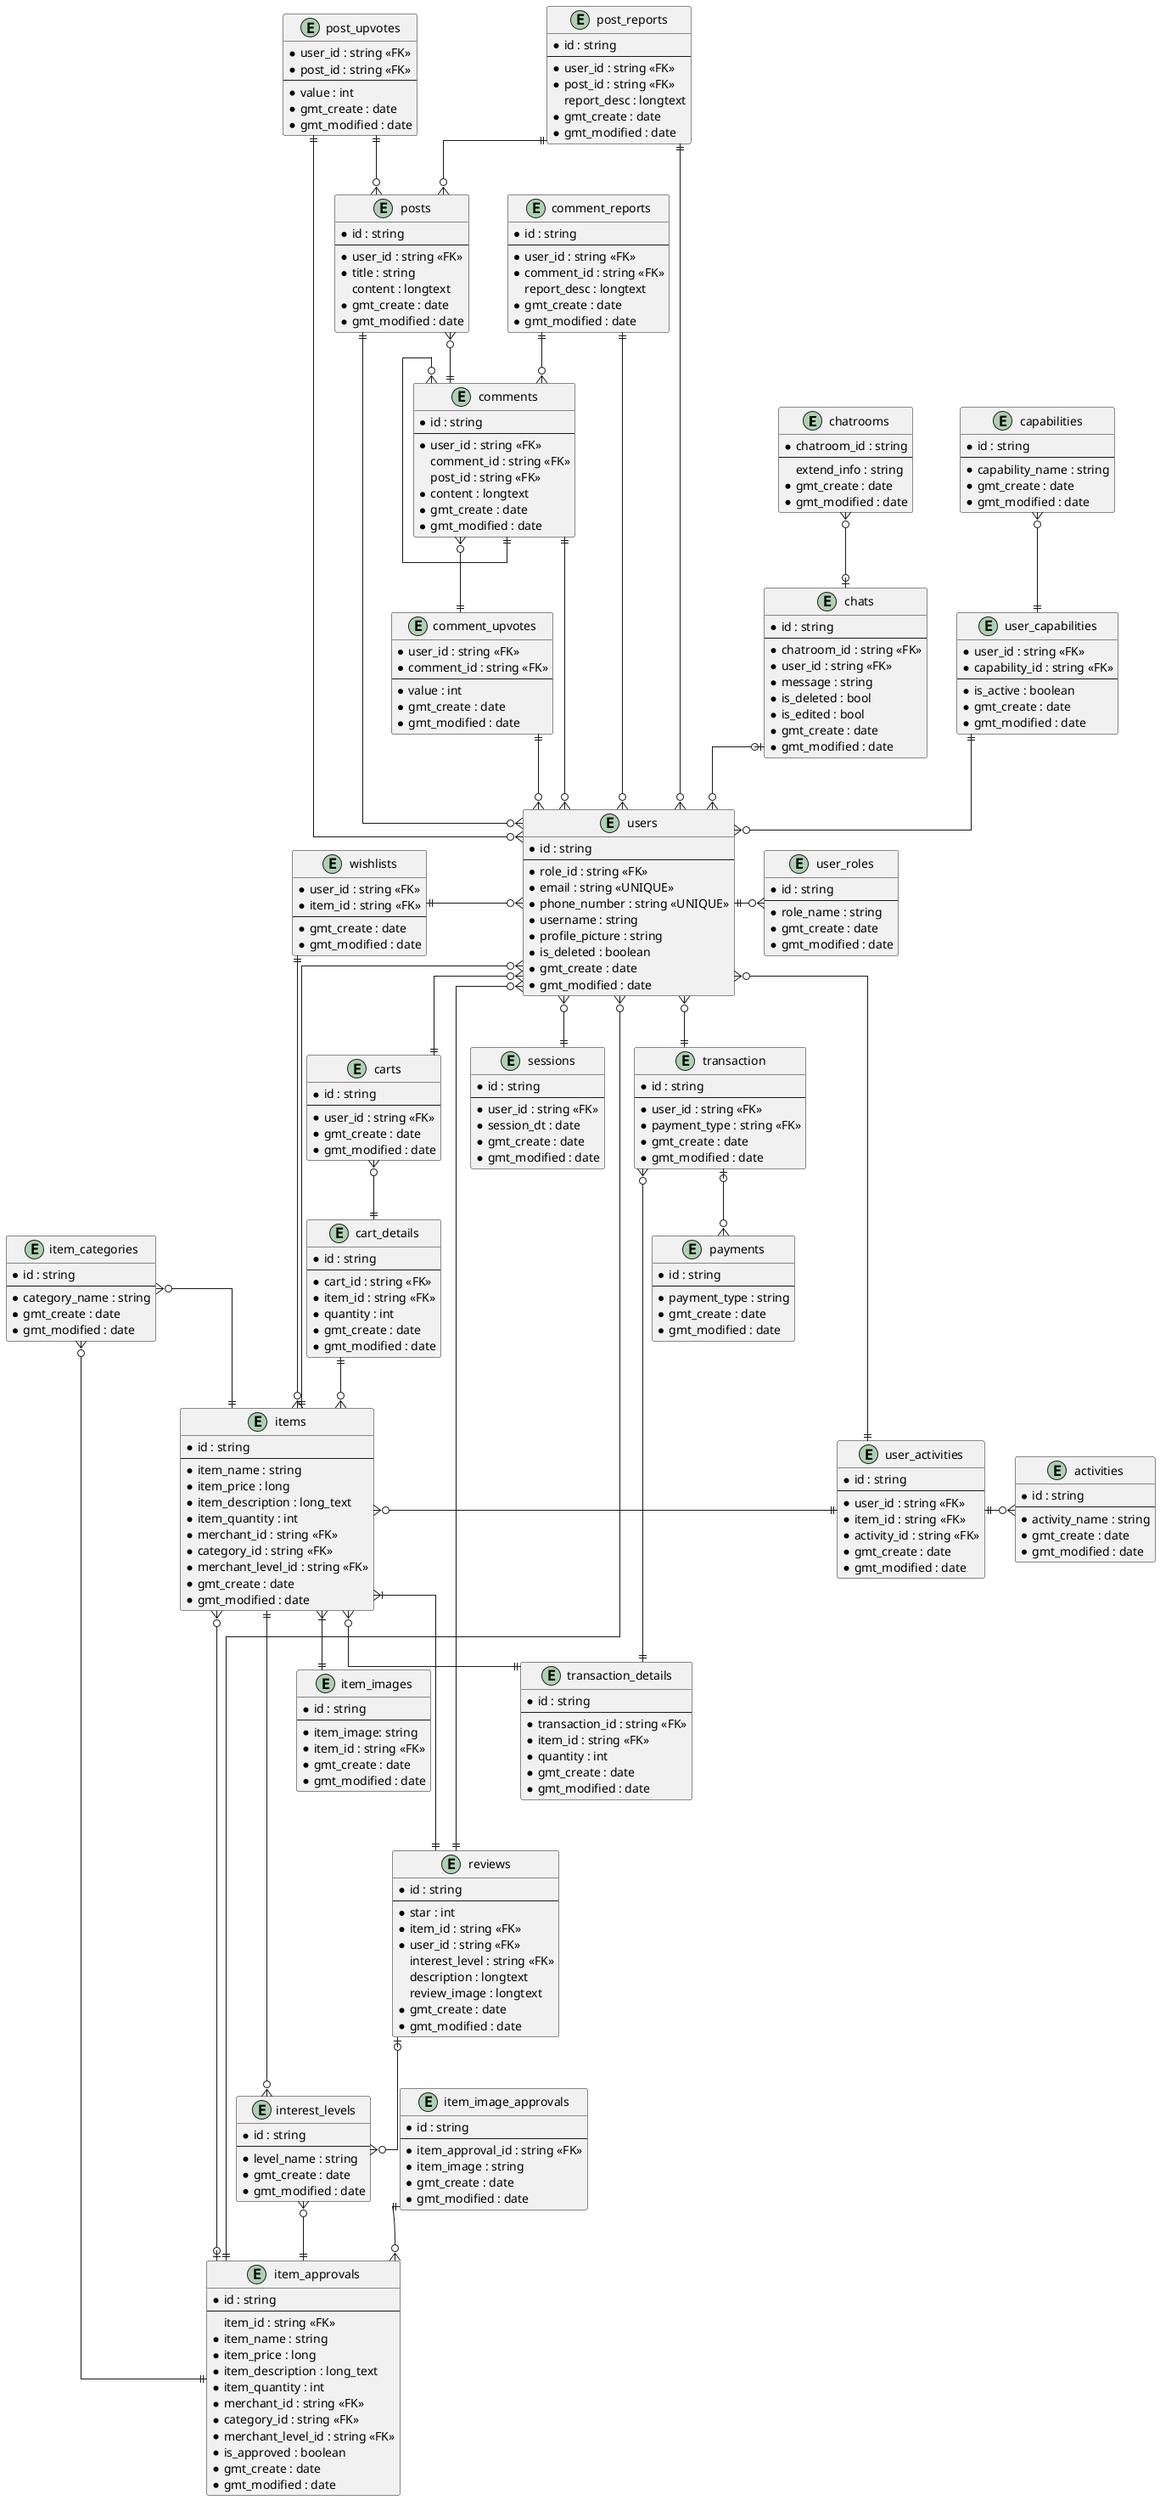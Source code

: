 @startuml ERD
skinparam linetype ortho

' left to right direction

' entity

' direct communication purposes
entity chatrooms {
    * chatroom_id : string
    --
    extend_info : string
    * gmt_create : date
    * gmt_modified : date
}

entity chats {
    * id : string
    --
    * chatroom_id : string <<FK>>
    * user_id : string <<FK>>
    * message : string
    * is_deleted : bool
    * is_edited : bool
    * gmt_create : date
    * gmt_modified : date
}

' for transaction purposes
entity interest_levels {
    * id : string
    --
    * level_name : string
    * gmt_create : date
    * gmt_modified : date
}

entity item_categories {
    * id : string
    --
    * category_name : string
    * gmt_create : date
    * gmt_modified : date
}

entity user_roles {
    * id : string
    --
    * role_name : string
    * gmt_create : date
    * gmt_modified : date
}

entity capabilities {
    * id : string
    --
    * capability_name : string
    * gmt_create : date
    * gmt_modified : date
}

entity user_capabilities {
    * user_id : string <<FK>>
    * capability_id : string <<FK>>
    --
    * is_active : boolean
    * gmt_create : date
    * gmt_modified : date
}

entity payments {
    * id : string
    --
    * payment_type : string
    * gmt_create : date
    * gmt_modified : date
}

entity users {
    * id : string  
    --
    * role_id : string <<FK>>
    * email : string <<UNIQUE>>
    * phone_number : string <<UNIQUE>>
    * username : string
    * profile_picture : string
    * is_deleted : boolean
    * gmt_create : date
    * gmt_modified : date
}

entity items {
    * id : string 
    --
    * item_name : string
    * item_price : long
    * item_description : long_text
    * item_quantity : int
    * merchant_id : string <<FK>>
    * category_id : string <<FK>>
    * merchant_level_id : string <<FK>>
    * gmt_create : date
    * gmt_modified : date
}

entity item_approvals {
    * id : string
    --
      item_id : string <<FK>>
    * item_name : string
    * item_price : long
    * item_description : long_text
    * item_quantity : int
    * merchant_id : string <<FK>>
    * category_id : string <<FK>>
    * merchant_level_id : string <<FK>>
    * is_approved : boolean
    * gmt_create : date
    * gmt_modified : date
}

entity item_image_approvals {
    * id : string
    --
    * item_approval_id : string <<FK>>
    * item_image : string
    * gmt_create : date
    * gmt_modified : date
}

entity item_images {
    * id : string
    --
    * item_image: string
    * item_id : string <<FK>>
    * gmt_create : date
    * gmt_modified : date
}

entity reviews {
    * id : string
    --
    * star : int
    * item_id : string <<FK>>
    * user_id : string <<FK>>
      interest_level : string <<FK>>
      description : longtext
      review_image : longtext
    * gmt_create : date
    * gmt_modified : date
}

entity transaction {
    * id : string
    --
    * user_id : string <<FK>>
    * payment_type : string <<FK>>
    * gmt_create : date
    * gmt_modified : date
}

entity transaction_details {
    * id : string
    --
    * transaction_id : string <<FK>>
    * item_id : string <<FK>>
    * quantity : int
    * gmt_create : date
    * gmt_modified : date
}

entity carts {
    * id : string
    --
    * user_id : string <<FK>>
    * gmt_create : date
    * gmt_modified : date
}

entity cart_details {
    * id : string
    --
    * cart_id : string <<FK>>
    * item_id : string <<FK>>
    * quantity : int
    * gmt_create : date
    * gmt_modified : date
}

' for discussion purposes
entity posts {
    * id : string
    --
    * user_id : string <<FK>>
    * title : string
      content : longtext
    * gmt_create : date
    * gmt_modified : date
}

entity comments {
    * id : string
    --
    * user_id : string <<FK>>
      comment_id : string <<FK>>
      post_id : string <<FK>>
    * content : longtext
    * gmt_create : date
    * gmt_modified : date
}

entity comment_upvotes {
    * user_id : string <<FK>>
    * comment_id : string <<FK>>
    --
    * value : int
    * gmt_create : date
    * gmt_modified : date
}

entity post_upvotes {
    * user_id : string <<FK>>
    * post_id : string <<FK>>
    --
    * value : int
    * gmt_create : date
    * gmt_modified : date
}

entity post_reports {
    * id : string
    --
    * user_id : string <<FK>>
    * post_id : string <<FK>>
      report_desc : longtext
    * gmt_create : date
    * gmt_modified : date
}

entity comment_reports {
    * id : string
    --
    * user_id : string <<FK>>
    * comment_id : string <<FK>>
      report_desc : longtext
    * gmt_create : date
    * gmt_modified : date
}

' table for backend purpose
entity sessions{
    * id : string
    --
    * user_id : string <<FK>>
    * session_dt : date
    * gmt_create : date
    * gmt_modified : date
}

entity activities {
    * id : string
    --
    * activity_name : string
    * gmt_create : date
    * gmt_modified : date
}

entity user_activities {
    * id : string
    --
    * user_id : string <<FK>>
    * item_id : string <<FK>>
    * activity_id : string <<FK>>
    * gmt_create : date
    * gmt_modified : date
}

' wishlist
entity wishlists {
    * user_id : string <<FK>>
    * item_id : string <<FK>>
    --
    * gmt_create : date
    * gmt_modified : date
}


' relation
' for transaction purposes
interest_levels }o--|| items
item_categories }o--|| items

' user_roles }o--|| users
users ||-o{ user_roles

transaction |o--o{ payments
users }o--|| transaction
transaction }o--|| transaction_details
items }o--|| transaction_details

' carts
users }o--|| carts
carts }o--|| cart_details
cart_details ||--o{ items

items }|--|| item_images
items }|---|| reviews
reviews |o--o{ interest_levels
items ||--o{ users
reviews ||--o{ users

' item approval
items }o--o| item_approvals
users }o--|| item_approvals
item_categories }o--|| item_approvals
interest_levels }o--|| item_approvals
item_image_approvals ||--o{ item_approvals


' for discussion purposes
comments }o--|| comment_upvotes
comment_upvotes ||--o{ users
post_upvotes ||--o{ posts
post_upvotes ||--o{ users

posts }o--|| comments
comments }o--|| comments

' direct communication purposes
chats |o--o{ users
chatrooms }o--o| chats


' user capability
' users }o--||  user_capabilities
user_capabilities ||--o{ users
capabilities }o--|| user_capabilities

' table for backend purpose
users }o--|| sessions
users }o-|| user_activities
items }o-|| user_activities
' user_activities ||-o{ users
' user_activities ||-o{ items
user_activities ||-o{ activities

' wishlist
' users }o-|| wishlists
' items }o-|| wishlists
wishlists ||-o{ users
wishlists ||-o{ items

' report
' posts }o--|| post_reports
' comments }o--|| comment_reports
comments ||-o{ users
posts ||-o{ users
comment_reports ||--o{ comments
post_reports ||--o{ posts

comment_reports ||--o{ users
post_reports ||--o{ users

@enduml